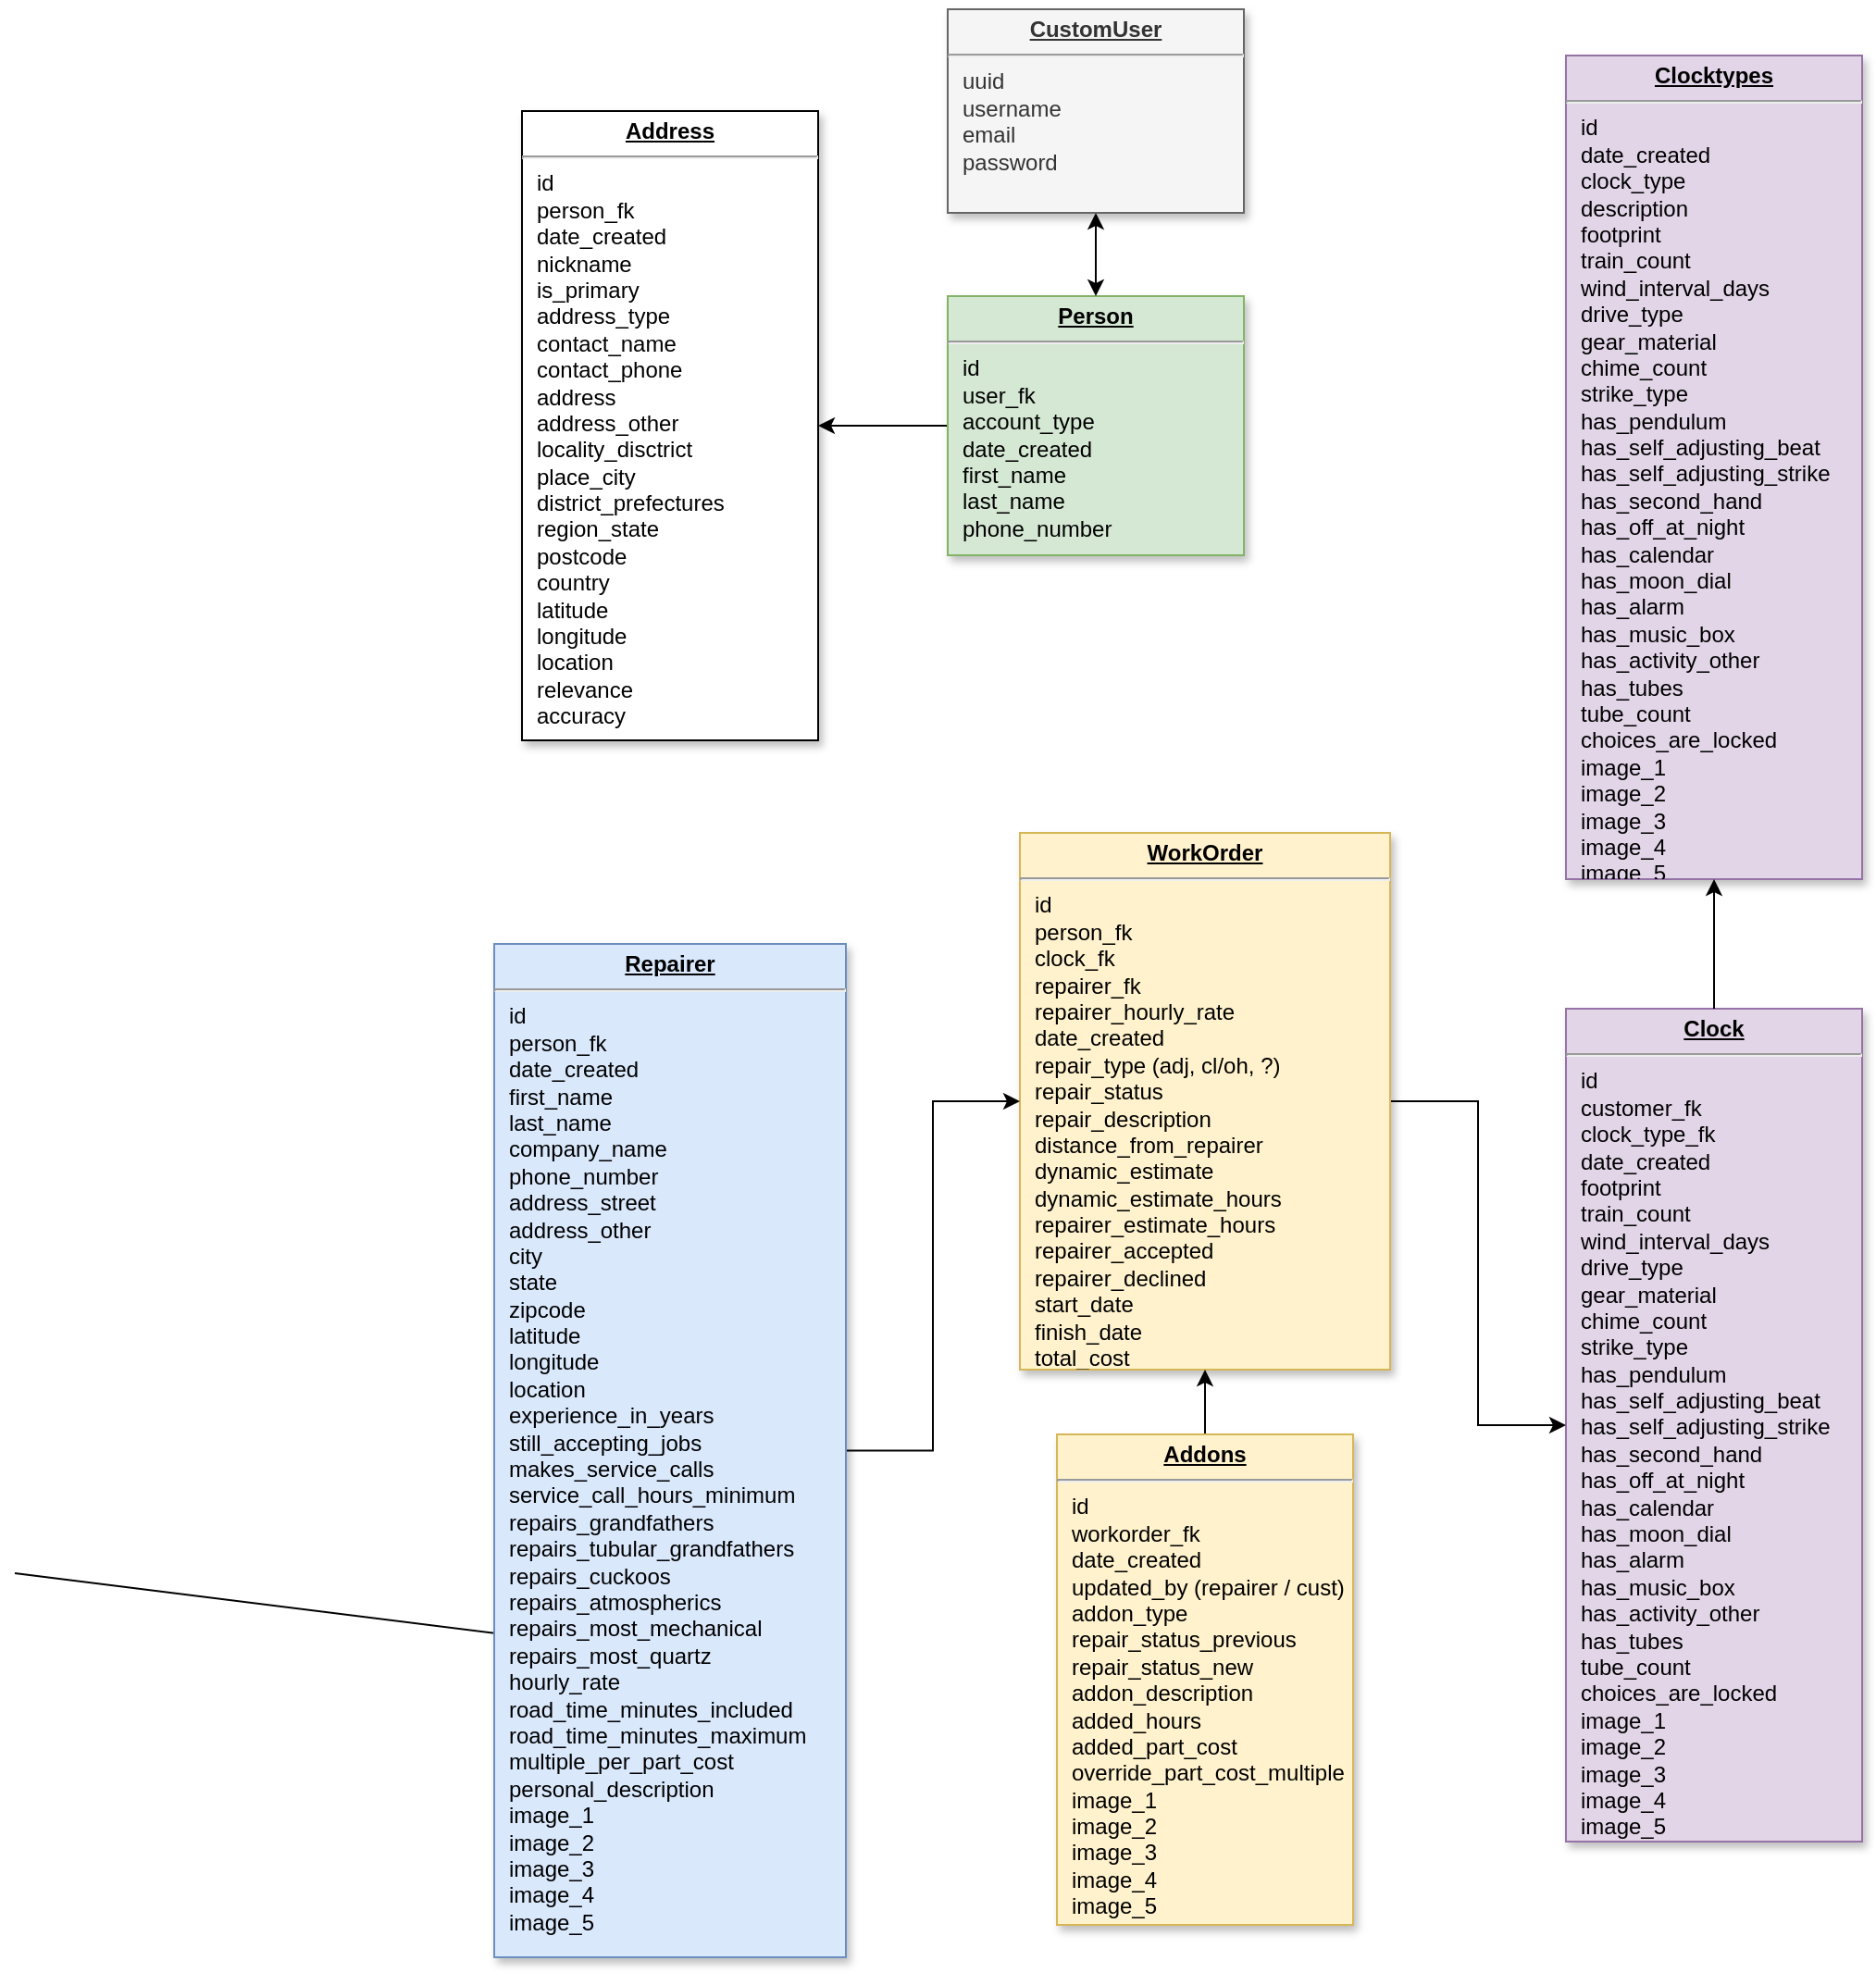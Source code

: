 <mxfile version="14.1.8" type="device"><diagram name="Page-1" id="efa7a0a1-bf9b-a30e-e6df-94a7791c09e9"><mxGraphModel dx="2062" dy="1223" grid="1" gridSize="10" guides="1" tooltips="1" connect="1" arrows="1" fold="1" page="1" pageScale="1" pageWidth="850" pageHeight="1100" background="#ffffff" math="0" shadow="0"><root><mxCell id="0"/><mxCell id="1" parent="0"/><mxCell id="d63owvGXcykbPh2isWIy-41" value="" style="edgeStyle=orthogonalEdgeStyle;rounded=0;orthogonalLoop=1;jettySize=auto;html=1;" edge="1" parent="1" source="22" target="d63owvGXcykbPh2isWIy-34"><mxGeometry relative="1" as="geometry"/></mxCell><mxCell id="22" value="&lt;p style=&quot;margin: 0px ; margin-top: 4px ; text-align: center ; text-decoration: underline&quot;&gt;&lt;b&gt;Person&lt;/b&gt;&lt;/p&gt;&lt;hr&gt;&lt;p style=&quot;margin: 0px ; margin-left: 8px&quot;&gt;id&lt;/p&gt;&lt;p style=&quot;margin: 0px ; margin-left: 8px&quot;&gt;&lt;span&gt;user_fk&lt;/span&gt;&lt;/p&gt;&lt;p style=&quot;margin: 0px ; margin-left: 8px&quot;&gt;account_type&lt;/p&gt;&lt;p style=&quot;margin: 0px ; margin-left: 8px&quot;&gt;&lt;span&gt;date_created&lt;/span&gt;&lt;/p&gt;&lt;p style=&quot;margin: 0px ; margin-left: 8px&quot;&gt;&lt;span&gt;first_name&lt;/span&gt;&lt;br&gt;&lt;/p&gt;&lt;p style=&quot;margin: 0px ; margin-left: 8px&quot;&gt;last_name&lt;/p&gt;&lt;p style=&quot;margin: 0px ; margin-left: 8px&quot;&gt;phone_number&lt;/p&gt;" style="verticalAlign=top;align=left;overflow=fill;fontSize=12;fontFamily=Helvetica;html=1;shadow=1;fillColor=#d5e8d4;strokeColor=#82b366;" parent="1" vertex="1"><mxGeometry x="290" y="190" width="160" height="140" as="geometry"/></mxCell><mxCell id="27" value="&lt;p style=&quot;margin: 0px ; margin-top: 4px ; text-align: center ; text-decoration: underline&quot;&gt;&lt;strong&gt;Clock&lt;/strong&gt;&lt;/p&gt;&lt;hr&gt;&lt;p style=&quot;margin: 0px 0px 0px 8px&quot;&gt;id&lt;/p&gt;&lt;p style=&quot;margin: 0px 0px 0px 8px&quot;&gt;customer_fk&lt;/p&gt;&lt;p style=&quot;margin: 0px 0px 0px 8px&quot;&gt;&lt;span&gt;clock_type_fk&lt;/span&gt;&lt;br&gt;&lt;/p&gt;&lt;p style=&quot;margin: 0px 0px 0px 8px&quot;&gt;date_created&lt;/p&gt;&lt;p style=&quot;margin: 0px 0px 0px 8px&quot;&gt;footprint&lt;/p&gt;&lt;p style=&quot;margin: 0px 0px 0px 8px&quot;&gt;train_count&lt;/p&gt;&lt;p style=&quot;margin: 0px 0px 0px 8px&quot;&gt;wind_interval_days&lt;/p&gt;&lt;p style=&quot;margin: 0px 0px 0px 8px&quot;&gt;drive_type&lt;/p&gt;&lt;p style=&quot;margin: 0px 0px 0px 8px&quot;&gt;gear_material&lt;/p&gt;&lt;p style=&quot;margin: 0px 0px 0px 8px&quot;&gt;chime_count&lt;/p&gt;&lt;p style=&quot;margin: 0px 0px 0px 8px&quot;&gt;strike_type&lt;/p&gt;&lt;p style=&quot;margin: 0px 0px 0px 8px&quot;&gt;has_pendulum&lt;/p&gt;&lt;p style=&quot;margin: 0px 0px 0px 8px&quot;&gt;has_self_adjusting_beat&lt;/p&gt;&lt;p style=&quot;margin: 0px 0px 0px 8px&quot;&gt;has_self_adjusting_strike&lt;/p&gt;&lt;p style=&quot;margin: 0px 0px 0px 8px&quot;&gt;has_second_hand&lt;/p&gt;&lt;p style=&quot;margin: 0px 0px 0px 8px&quot;&gt;has_off_at_night&lt;/p&gt;&lt;p style=&quot;margin: 0px 0px 0px 8px&quot;&gt;has_calendar&lt;/p&gt;&lt;p style=&quot;margin: 0px 0px 0px 8px&quot;&gt;has_moon_dial&lt;/p&gt;&lt;p style=&quot;margin: 0px 0px 0px 8px&quot;&gt;has_alarm&lt;/p&gt;&lt;p style=&quot;margin: 0px 0px 0px 8px&quot;&gt;has_music_box&lt;/p&gt;&lt;p style=&quot;margin: 0px 0px 0px 8px&quot;&gt;has_activity_other&lt;/p&gt;&lt;p style=&quot;margin: 0px 0px 0px 8px&quot;&gt;has_tubes&lt;/p&gt;&lt;p style=&quot;margin: 0px 0px 0px 8px&quot;&gt;tube_count&lt;/p&gt;&lt;p style=&quot;margin: 0px 0px 0px 8px&quot;&gt;choices_are_locked&lt;/p&gt;&lt;p style=&quot;margin: 0px 0px 0px 8px&quot;&gt;image_1&lt;/p&gt;&lt;p style=&quot;margin: 0px 0px 0px 8px&quot;&gt;image_2&lt;/p&gt;&lt;p style=&quot;margin: 0px 0px 0px 8px&quot;&gt;image_3&lt;/p&gt;&lt;p style=&quot;margin: 0px 0px 0px 8px&quot;&gt;image_4&lt;/p&gt;&lt;p style=&quot;margin: 0px 0px 0px 8px&quot;&gt;image_5&lt;/p&gt;&lt;p style=&quot;margin: 0px ; margin-left: 8px&quot;&gt;&lt;br&gt;&lt;/p&gt;" style="verticalAlign=top;align=left;overflow=fill;fontSize=12;fontFamily=Helvetica;html=1;shadow=1;fillColor=#e1d5e7;strokeColor=#9673a6;" parent="1" vertex="1"><mxGeometry x="624" y="575" width="160" height="450" as="geometry"/></mxCell><mxCell id="iKiMhk5U097zPizmfNmS-33" value="" style="edgeStyle=orthogonalEdgeStyle;rounded=0;orthogonalLoop=1;jettySize=auto;html=1;startArrow=classic;startFill=1;" parent="1" source="29" target="22" edge="1"><mxGeometry relative="1" as="geometry"/></mxCell><mxCell id="29" value="&lt;p style=&quot;margin: 0px ; margin-top: 4px ; text-align: center ; text-decoration: underline&quot;&gt;&lt;b&gt;CustomUser&lt;/b&gt;&lt;/p&gt;&lt;hr&gt;&lt;p style=&quot;margin: 0px ; margin-left: 8px&quot;&gt;uuid&lt;/p&gt;&lt;p style=&quot;margin: 0px ; margin-left: 8px&quot;&gt;username&lt;/p&gt;&lt;p style=&quot;margin: 0px ; margin-left: 8px&quot;&gt;email&lt;/p&gt;&lt;p style=&quot;margin: 0px ; margin-left: 8px&quot;&gt;password&lt;/p&gt;" style="verticalAlign=top;align=left;overflow=fill;fontSize=12;fontFamily=Helvetica;html=1;shadow=1;fillColor=#f5f5f5;strokeColor=#666666;fontColor=#333333;" parent="1" vertex="1"><mxGeometry x="290" y="35" width="160" height="110" as="geometry"/></mxCell><mxCell id="d63owvGXcykbPh2isWIy-32" value="" style="edgeStyle=orthogonalEdgeStyle;rounded=0;orthogonalLoop=1;jettySize=auto;html=1;" edge="1" parent="1" source="30" target="27"><mxGeometry relative="1" as="geometry"/></mxCell><mxCell id="30" value="&lt;p style=&quot;margin: 0px ; margin-top: 4px ; text-align: center ; text-decoration: underline&quot;&gt;&lt;b&gt;WorkOrder&lt;/b&gt;&lt;/p&gt;&lt;hr&gt;&lt;p style=&quot;margin: 0px ; margin-left: 8px&quot;&gt;id&lt;/p&gt;&lt;p style=&quot;margin: 0px ; margin-left: 8px&quot;&gt;person_fk&lt;/p&gt;&lt;p style=&quot;margin: 0px 0px 0px 8px&quot;&gt;clock_fk&lt;/p&gt;&lt;p style=&quot;margin: 0px 0px 0px 8px&quot;&gt;repairer_fk&lt;/p&gt;&lt;p style=&quot;margin: 0px 0px 0px 8px&quot;&gt;repairer_hourly_rate&lt;/p&gt;&lt;p style=&quot;margin: 0px ; margin-left: 8px&quot;&gt;date_created&lt;/p&gt;&lt;p style=&quot;margin: 0px ; margin-left: 8px&quot;&gt;repair_type (adj, cl/oh, ?)&lt;/p&gt;&lt;p style=&quot;margin: 0px ; margin-left: 8px&quot;&gt;repair_status&lt;/p&gt;&lt;p style=&quot;margin: 0px ; margin-left: 8px&quot;&gt;repair_description&lt;/p&gt;&lt;p style=&quot;margin: 0px ; margin-left: 8px&quot;&gt;distance_from_repairer&lt;/p&gt;&lt;p style=&quot;margin: 0px ; margin-left: 8px&quot;&gt;dynamic_estimate&lt;/p&gt;&lt;p style=&quot;margin: 0px 0px 0px 8px&quot;&gt;&lt;span&gt;dynamic_estimate_hours&lt;/span&gt;&lt;br&gt;&lt;/p&gt;&lt;p style=&quot;margin: 0px ; margin-left: 8px&quot;&gt;&lt;span&gt;repairer_estimate_hours&lt;/span&gt;&lt;br&gt;&lt;/p&gt;&lt;p style=&quot;margin: 0px 0px 0px 8px&quot;&gt;repairer_accepted&lt;/p&gt;&lt;p style=&quot;margin: 0px ; margin-left: 8px&quot;&gt;&lt;span&gt;repairer_declined&lt;/span&gt;&lt;/p&gt;&lt;p style=&quot;margin: 0px ; margin-left: 8px&quot;&gt;start_date&lt;/p&gt;&lt;p style=&quot;margin: 0px ; margin-left: 8px&quot;&gt;finish_date&lt;/p&gt;&lt;p style=&quot;margin: 0px ; margin-left: 8px&quot;&gt;total_cost&lt;/p&gt;" style="verticalAlign=top;align=left;overflow=fill;fontSize=12;fontFamily=Helvetica;html=1;shadow=1;fillColor=#fff2cc;strokeColor=#d6b656;" parent="1" vertex="1"><mxGeometry x="329" y="480" width="200" height="290" as="geometry"/></mxCell><mxCell id="aJpc8egDLtuvPTLDa6eh-125" value="" style="endArrow=classic;html=1;exitX=0.5;exitY=0;exitDx=0;exitDy=0;" parent="1" source="aJpc8egDLtuvPTLDa6eh-117" edge="1"><mxGeometry width="50" height="50" relative="1" as="geometry"><mxPoint x="-214" y="880" as="sourcePoint"/><mxPoint x="146" y="925" as="targetPoint"/></mxGeometry></mxCell><mxCell id="d63owvGXcykbPh2isWIy-31" value="" style="edgeStyle=orthogonalEdgeStyle;rounded=0;orthogonalLoop=1;jettySize=auto;html=1;" edge="1" parent="1" source="aJpc8egDLtuvPTLDa6eh-126" target="30"><mxGeometry relative="1" as="geometry"/></mxCell><mxCell id="aJpc8egDLtuvPTLDa6eh-126" value="&lt;p style=&quot;margin: 0px ; margin-top: 4px ; text-align: center ; text-decoration: underline&quot;&gt;&lt;b&gt;Repairer&lt;/b&gt;&lt;/p&gt;&lt;hr&gt;&lt;p style=&quot;margin: 0px ; margin-left: 8px&quot;&gt;id&lt;/p&gt;&lt;p style=&quot;margin: 0px ; margin-left: 8px&quot;&gt;person_fk&lt;/p&gt;&lt;p style=&quot;margin: 0px ; margin-left: 8px&quot;&gt;&lt;span&gt;date_created&lt;/span&gt;&lt;br&gt;&lt;/p&gt;&lt;p style=&quot;margin: 0px 0px 0px 8px&quot;&gt;first_name&lt;br&gt;&lt;/p&gt;&lt;p style=&quot;margin: 0px 0px 0px 8px&quot;&gt;last_name&lt;/p&gt;&lt;p style=&quot;margin: 0px 0px 0px 8px&quot;&gt;company_name&lt;/p&gt;&lt;p style=&quot;margin: 0px 0px 0px 8px&quot;&gt;phone_number&lt;/p&gt;&lt;p style=&quot;margin: 0px 0px 0px 8px&quot;&gt;address_street&lt;/p&gt;&lt;p style=&quot;margin: 0px 0px 0px 8px&quot;&gt;address_other&lt;/p&gt;&lt;p style=&quot;margin: 0px 0px 0px 8px&quot;&gt;city&lt;/p&gt;&lt;p style=&quot;margin: 0px 0px 0px 8px&quot;&gt;state&lt;/p&gt;&lt;p style=&quot;margin: 0px 0px 0px 8px&quot;&gt;zipcode&lt;/p&gt;&lt;p style=&quot;margin: 0px ; margin-left: 8px&quot;&gt;&lt;span&gt;latitude&lt;/span&gt;&lt;/p&gt;&lt;p style=&quot;margin: 0px ; margin-left: 8px&quot;&gt;&lt;span&gt;longitude&lt;/span&gt;&lt;/p&gt;&lt;p style=&quot;margin: 0px ; margin-left: 8px&quot;&gt;&lt;span&gt;location&lt;/span&gt;&lt;/p&gt;&lt;p style=&quot;margin: 0px ; margin-left: 8px&quot;&gt;&lt;span&gt;experience_in_years&lt;/span&gt;&lt;/p&gt;&lt;p style=&quot;margin: 0px ; margin-left: 8px&quot;&gt;&lt;span&gt;still_accepting_jobs&lt;/span&gt;&lt;/p&gt;&lt;p style=&quot;margin: 0px ; margin-left: 8px&quot;&gt;&lt;span&gt;makes_service_calls&lt;/span&gt;&lt;/p&gt;&lt;p style=&quot;margin: 0px ; margin-left: 8px&quot;&gt;service_call_hours_minimum&lt;/p&gt;&lt;p style=&quot;margin: 0px ; margin-left: 8px&quot;&gt;repairs_grandfathers&lt;/p&gt;&lt;p style=&quot;margin: 0px ; margin-left: 8px&quot;&gt;repairs_tubular_grandfathers&lt;/p&gt;&lt;p style=&quot;margin: 0px ; margin-left: 8px&quot;&gt;repairs_cuckoos&lt;/p&gt;&lt;p style=&quot;margin: 0px ; margin-left: 8px&quot;&gt;repairs_atmospherics&lt;/p&gt;&lt;p style=&quot;margin: 0px ; margin-left: 8px&quot;&gt;repairs_most_mechanical&lt;/p&gt;&lt;p style=&quot;margin: 0px ; margin-left: 8px&quot;&gt;repairs_most_quartz&lt;/p&gt;&lt;p style=&quot;margin: 0px ; margin-left: 8px&quot;&gt;hourly_rate&lt;/p&gt;&lt;p style=&quot;margin: 0px 0px 0px 8px&quot;&gt;road_time_minutes_included&lt;/p&gt;&lt;p style=&quot;margin: 0px 0px 0px 8px&quot;&gt;road_time_minutes_maximum&lt;/p&gt;&lt;p style=&quot;margin: 0px 0px 0px 8px&quot;&gt;multiple_per_part_cost&lt;/p&gt;&lt;p style=&quot;margin: 0px 0px 0px 8px&quot;&gt;personal_description&lt;/p&gt;&lt;p style=&quot;margin: 0px 0px 0px 8px&quot;&gt;image_1&lt;/p&gt;&lt;p style=&quot;margin: 0px 0px 0px 8px&quot;&gt;image_2&lt;/p&gt;&lt;p style=&quot;margin: 0px 0px 0px 8px&quot;&gt;image_3&lt;/p&gt;&lt;p style=&quot;margin: 0px 0px 0px 8px&quot;&gt;image_4&lt;/p&gt;&lt;p style=&quot;margin: 0px 0px 0px 8px&quot;&gt;image_5&lt;/p&gt;" style="verticalAlign=top;align=left;overflow=fill;fontSize=12;fontFamily=Helvetica;html=1;shadow=1;fillColor=#dae8fc;strokeColor=#6c8ebf;" parent="1" vertex="1"><mxGeometry x="45" y="540" width="190" height="547.5" as="geometry"/></mxCell><mxCell id="iKiMhk5U097zPizmfNmS-31" value="" style="edgeStyle=orthogonalEdgeStyle;rounded=0;orthogonalLoop=1;jettySize=auto;html=1;" parent="1" source="aJpc8egDLtuvPTLDa6eh-131" target="30" edge="1"><mxGeometry relative="1" as="geometry"/></mxCell><mxCell id="aJpc8egDLtuvPTLDa6eh-131" value="&lt;p style=&quot;margin: 0px ; margin-top: 4px ; text-align: center ; text-decoration: underline&quot;&gt;&lt;strong&gt;Addons&lt;/strong&gt;&lt;/p&gt;&lt;hr&gt;&lt;p style=&quot;margin: 0px ; margin-left: 8px&quot;&gt;id&lt;/p&gt;&lt;p style=&quot;margin: 0px ; margin-left: 8px&quot;&gt;workorder_fk&lt;/p&gt;&lt;p style=&quot;margin: 0px ; margin-left: 8px&quot;&gt;date_created&lt;/p&gt;&lt;p style=&quot;margin: 0px ; margin-left: 8px&quot;&gt;updated_by (repairer / cust)&lt;/p&gt;&lt;p style=&quot;margin: 0px ; margin-left: 8px&quot;&gt;addon_type&lt;/p&gt;&lt;p style=&quot;margin: 0px 0px 0px 8px&quot;&gt;repair_status_previous&lt;/p&gt;&lt;p style=&quot;margin: 0px 0px 0px 8px&quot;&gt;repair_status_new&lt;/p&gt;&lt;p style=&quot;margin: 0px ; margin-left: 8px&quot;&gt;&lt;span&gt;addon_description&lt;/span&gt;&lt;br&gt;&lt;/p&gt;&lt;p style=&quot;margin: 0px ; margin-left: 8px&quot;&gt;added_hours&lt;/p&gt;&lt;p style=&quot;margin: 0px ; margin-left: 8px&quot;&gt;added_part_cost&lt;/p&gt;&lt;p style=&quot;margin: 0px ; margin-left: 8px&quot;&gt;override_part_cost_multiple&lt;/p&gt;&lt;p style=&quot;margin: 0px 0px 0px 8px&quot;&gt;image_1&lt;/p&gt;&lt;p style=&quot;margin: 0px 0px 0px 8px&quot;&gt;image_2&lt;/p&gt;&lt;p style=&quot;margin: 0px 0px 0px 8px&quot;&gt;image_3&lt;/p&gt;&lt;p style=&quot;margin: 0px 0px 0px 8px&quot;&gt;image_4&lt;/p&gt;&lt;p style=&quot;margin: 0px 0px 0px 8px&quot;&gt;image_5&lt;/p&gt;" style="verticalAlign=top;align=left;overflow=fill;fontSize=12;fontFamily=Helvetica;html=1;shadow=1;fillColor=#fff2cc;strokeColor=#d6b656;" parent="1" vertex="1"><mxGeometry x="349" y="805" width="160" height="265" as="geometry"/></mxCell><mxCell id="eeoORvPBLNTHLFWg6tXi-30" value="&lt;p style=&quot;margin: 0px ; margin-top: 4px ; text-align: center ; text-decoration: underline&quot;&gt;&lt;strong&gt;Clocktypes&lt;/strong&gt;&lt;/p&gt;&lt;hr&gt;&lt;p style=&quot;margin: 0px ; margin-left: 8px&quot;&gt;id&lt;/p&gt;&lt;p style=&quot;margin: 0px ; margin-left: 8px&quot;&gt;date_created&lt;/p&gt;&lt;p style=&quot;margin: 0px ; margin-left: 8px&quot;&gt;clock_type&lt;/p&gt;&lt;p style=&quot;margin: 0px ; margin-left: 8px&quot;&gt;description&lt;/p&gt;&lt;p style=&quot;margin: 0px 0px 0px 8px&quot;&gt;footprint&lt;/p&gt;&lt;p style=&quot;margin: 0px 0px 0px 8px&quot;&gt;train_count&lt;/p&gt;&lt;p style=&quot;margin: 0px 0px 0px 8px&quot;&gt;wind_interval_days&lt;/p&gt;&lt;p style=&quot;margin: 0px 0px 0px 8px&quot;&gt;drive_type&lt;/p&gt;&lt;p style=&quot;margin: 0px ; margin-left: 8px&quot;&gt;gear_material&lt;/p&gt;&lt;p style=&quot;margin: 0px ; margin-left: 8px&quot;&gt;chime_count&lt;/p&gt;&lt;p style=&quot;margin: 0px ; margin-left: 8px&quot;&gt;strike_type&lt;/p&gt;&lt;p style=&quot;margin: 0px ; margin-left: 8px&quot;&gt;has_pendulum&lt;/p&gt;&lt;p style=&quot;margin: 0px ; margin-left: 8px&quot;&gt;has_self_adjusting_beat&lt;/p&gt;&lt;p style=&quot;margin: 0px ; margin-left: 8px&quot;&gt;has_self_adjusting_strike&lt;/p&gt;&lt;p style=&quot;margin: 0px ; margin-left: 8px&quot;&gt;has_second_hand&lt;/p&gt;&lt;p style=&quot;margin: 0px ; margin-left: 8px&quot;&gt;has_off_at_night&lt;/p&gt;&lt;p style=&quot;margin: 0px ; margin-left: 8px&quot;&gt;has_calendar&lt;/p&gt;&lt;p style=&quot;margin: 0px ; margin-left: 8px&quot;&gt;has_moon_dial&lt;/p&gt;&lt;p style=&quot;margin: 0px ; margin-left: 8px&quot;&gt;has_alarm&lt;/p&gt;&lt;p style=&quot;margin: 0px ; margin-left: 8px&quot;&gt;has_music_box&lt;/p&gt;&lt;p style=&quot;margin: 0px ; margin-left: 8px&quot;&gt;has_activity_other&lt;/p&gt;&lt;p style=&quot;margin: 0px ; margin-left: 8px&quot;&gt;has_tubes&lt;/p&gt;&lt;p style=&quot;margin: 0px ; margin-left: 8px&quot;&gt;tube_count&lt;/p&gt;&lt;p style=&quot;margin: 0px ; margin-left: 8px&quot;&gt;choices_are_locked&lt;/p&gt;&lt;p style=&quot;margin: 0px ; margin-left: 8px&quot;&gt;image_1&lt;/p&gt;&lt;p style=&quot;margin: 0px ; margin-left: 8px&quot;&gt;image_2&lt;/p&gt;&lt;p style=&quot;margin: 0px ; margin-left: 8px&quot;&gt;image_3&lt;/p&gt;&lt;p style=&quot;margin: 0px ; margin-left: 8px&quot;&gt;image_4&lt;/p&gt;&lt;p style=&quot;margin: 0px ; margin-left: 8px&quot;&gt;image_5&lt;/p&gt;" style="verticalAlign=top;align=left;overflow=fill;fontSize=12;fontFamily=Helvetica;html=1;shadow=1;fillColor=#e1d5e7;strokeColor=#9673a6;" parent="1" vertex="1"><mxGeometry x="624" y="60" width="160" height="445" as="geometry"/></mxCell><mxCell id="eeoORvPBLNTHLFWg6tXi-32" value="" style="endArrow=classic;html=1;exitX=0.5;exitY=0;exitDx=0;exitDy=0;entryX=0.5;entryY=1;entryDx=0;entryDy=0;" parent="1" source="27" target="eeoORvPBLNTHLFWg6tXi-30" edge="1"><mxGeometry width="50" height="50" relative="1" as="geometry"><mxPoint x="686" y="475" as="sourcePoint"/><mxPoint x="736" y="425" as="targetPoint"/></mxGeometry></mxCell><mxCell id="d63owvGXcykbPh2isWIy-34" value="&lt;p style=&quot;margin: 0px ; margin-top: 4px ; text-align: center ; text-decoration: underline&quot;&gt;&lt;b&gt;Address&lt;/b&gt;&lt;/p&gt;&lt;hr&gt;&lt;p style=&quot;margin: 0px ; margin-left: 8px&quot;&gt;id&lt;/p&gt;&lt;p style=&quot;margin: 0px ; margin-left: 8px&quot;&gt;&lt;span&gt;person_fk&lt;/span&gt;&lt;/p&gt;&lt;p style=&quot;margin: 0px ; margin-left: 8px&quot;&gt;&lt;span&gt;date_created&lt;/span&gt;&lt;/p&gt;&lt;p style=&quot;margin: 0px ; margin-left: 8px&quot;&gt;nickname&lt;/p&gt;&lt;p style=&quot;margin: 0px ; margin-left: 8px&quot;&gt;is_primary&lt;/p&gt;&lt;p style=&quot;margin: 0px ; margin-left: 8px&quot;&gt;address_type&lt;/p&gt;&lt;p style=&quot;margin: 0px ; margin-left: 8px&quot;&gt;contact_name&lt;/p&gt;&lt;p style=&quot;margin: 0px ; margin-left: 8px&quot;&gt;contact_phone&lt;/p&gt;&lt;p style=&quot;margin: 0px ; margin-left: 8px&quot;&gt;address&lt;/p&gt;&lt;p style=&quot;margin: 0px ; margin-left: 8px&quot;&gt;address_other&lt;/p&gt;&lt;p style=&quot;margin: 0px ; margin-left: 8px&quot;&gt;locality_disctrict&lt;/p&gt;&lt;p style=&quot;margin: 0px ; margin-left: 8px&quot;&gt;place_city&lt;/p&gt;&lt;p style=&quot;margin: 0px ; margin-left: 8px&quot;&gt;district_prefectures&lt;/p&gt;&lt;p style=&quot;margin: 0px ; margin-left: 8px&quot;&gt;region_state&lt;/p&gt;&lt;p style=&quot;margin: 0px ; margin-left: 8px&quot;&gt;postcode&lt;/p&gt;&lt;p style=&quot;margin: 0px ; margin-left: 8px&quot;&gt;country&lt;/p&gt;&lt;p style=&quot;margin: 0px ; margin-left: 8px&quot;&gt;latitude&lt;/p&gt;&lt;p style=&quot;margin: 0px ; margin-left: 8px&quot;&gt;longitude&lt;/p&gt;&lt;p style=&quot;margin: 0px ; margin-left: 8px&quot;&gt;location&lt;/p&gt;&lt;p style=&quot;margin: 0px ; margin-left: 8px&quot;&gt;relevance&lt;/p&gt;&lt;p style=&quot;margin: 0px ; margin-left: 8px&quot;&gt;accuracy&lt;/p&gt;" style="verticalAlign=top;align=left;overflow=fill;fontSize=12;fontFamily=Helvetica;html=1;shadow=1;" vertex="1" parent="1"><mxGeometry x="60" y="90" width="160" height="340" as="geometry"/></mxCell></root></mxGraphModel></diagram></mxfile>